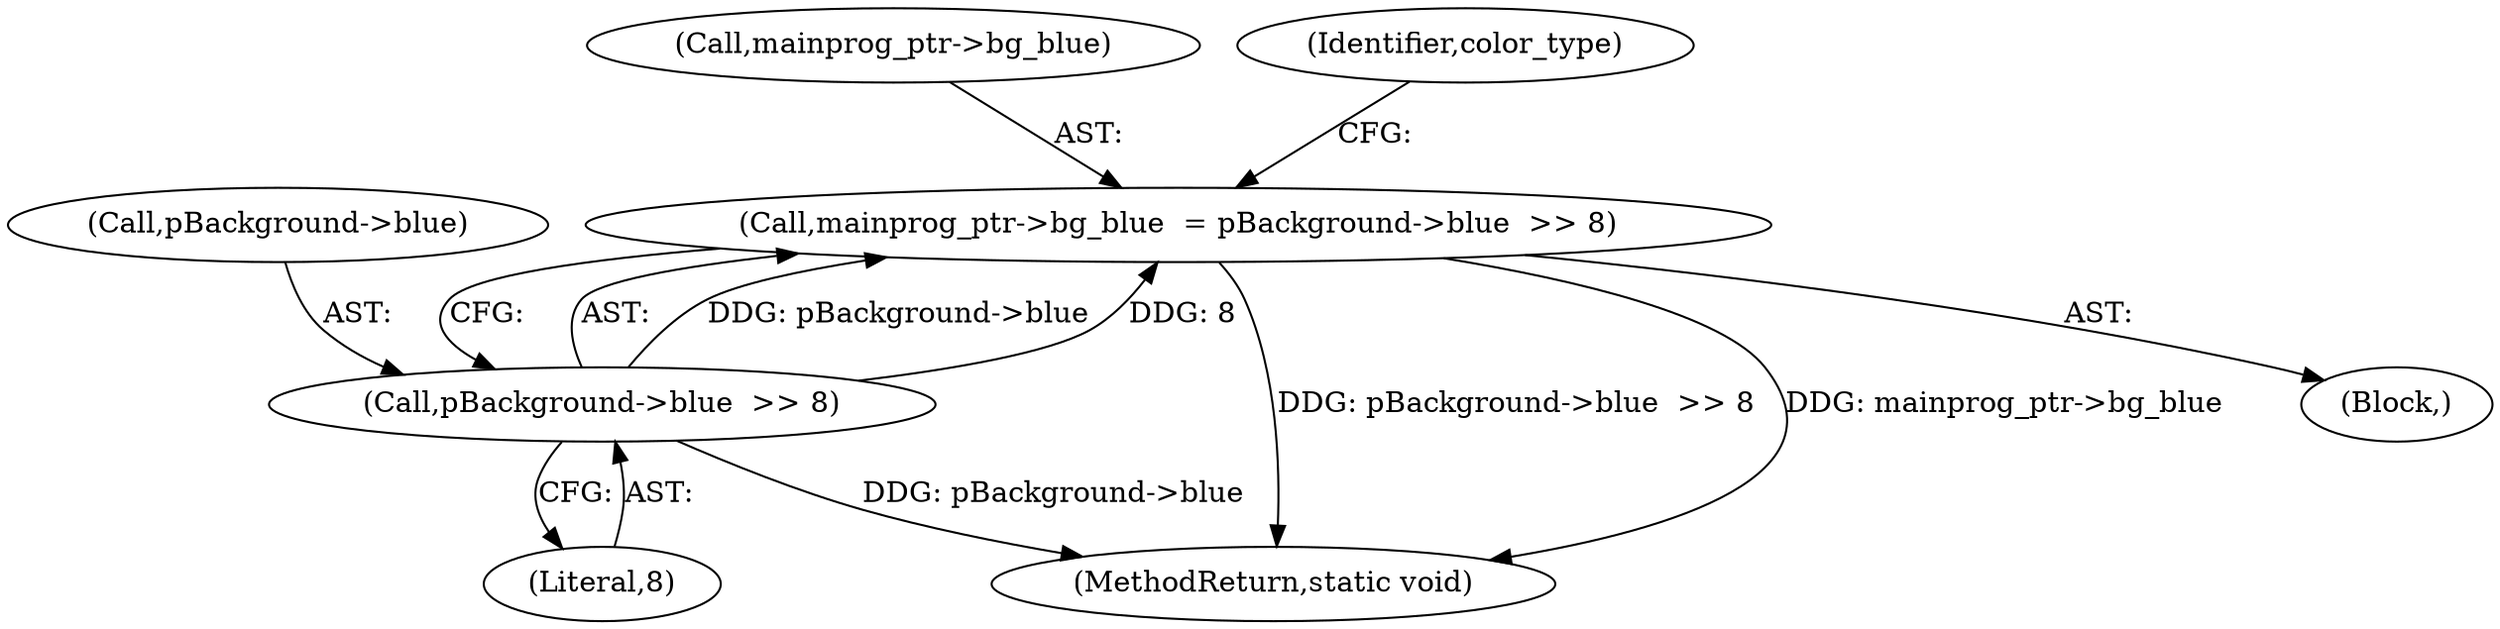 digraph "0_Android_9d4853418ab2f754c2b63e091c29c5529b8b86ca_3@API" {
"1000204" [label="(Call,mainprog_ptr->bg_blue  = pBackground->blue  >> 8)"];
"1000208" [label="(Call,pBackground->blue  >> 8)"];
"1000208" [label="(Call,pBackground->blue  >> 8)"];
"1000205" [label="(Call,mainprog_ptr->bg_blue)"];
"1000405" [label="(MethodReturn,static void)"];
"1000212" [label="(Literal,8)"];
"1000204" [label="(Call,mainprog_ptr->bg_blue  = pBackground->blue  >> 8)"];
"1000185" [label="(Block,)"];
"1000320" [label="(Identifier,color_type)"];
"1000209" [label="(Call,pBackground->blue)"];
"1000204" -> "1000185"  [label="AST: "];
"1000204" -> "1000208"  [label="CFG: "];
"1000205" -> "1000204"  [label="AST: "];
"1000208" -> "1000204"  [label="AST: "];
"1000320" -> "1000204"  [label="CFG: "];
"1000204" -> "1000405"  [label="DDG: pBackground->blue  >> 8"];
"1000204" -> "1000405"  [label="DDG: mainprog_ptr->bg_blue"];
"1000208" -> "1000204"  [label="DDG: pBackground->blue"];
"1000208" -> "1000204"  [label="DDG: 8"];
"1000208" -> "1000212"  [label="CFG: "];
"1000209" -> "1000208"  [label="AST: "];
"1000212" -> "1000208"  [label="AST: "];
"1000208" -> "1000405"  [label="DDG: pBackground->blue"];
}
